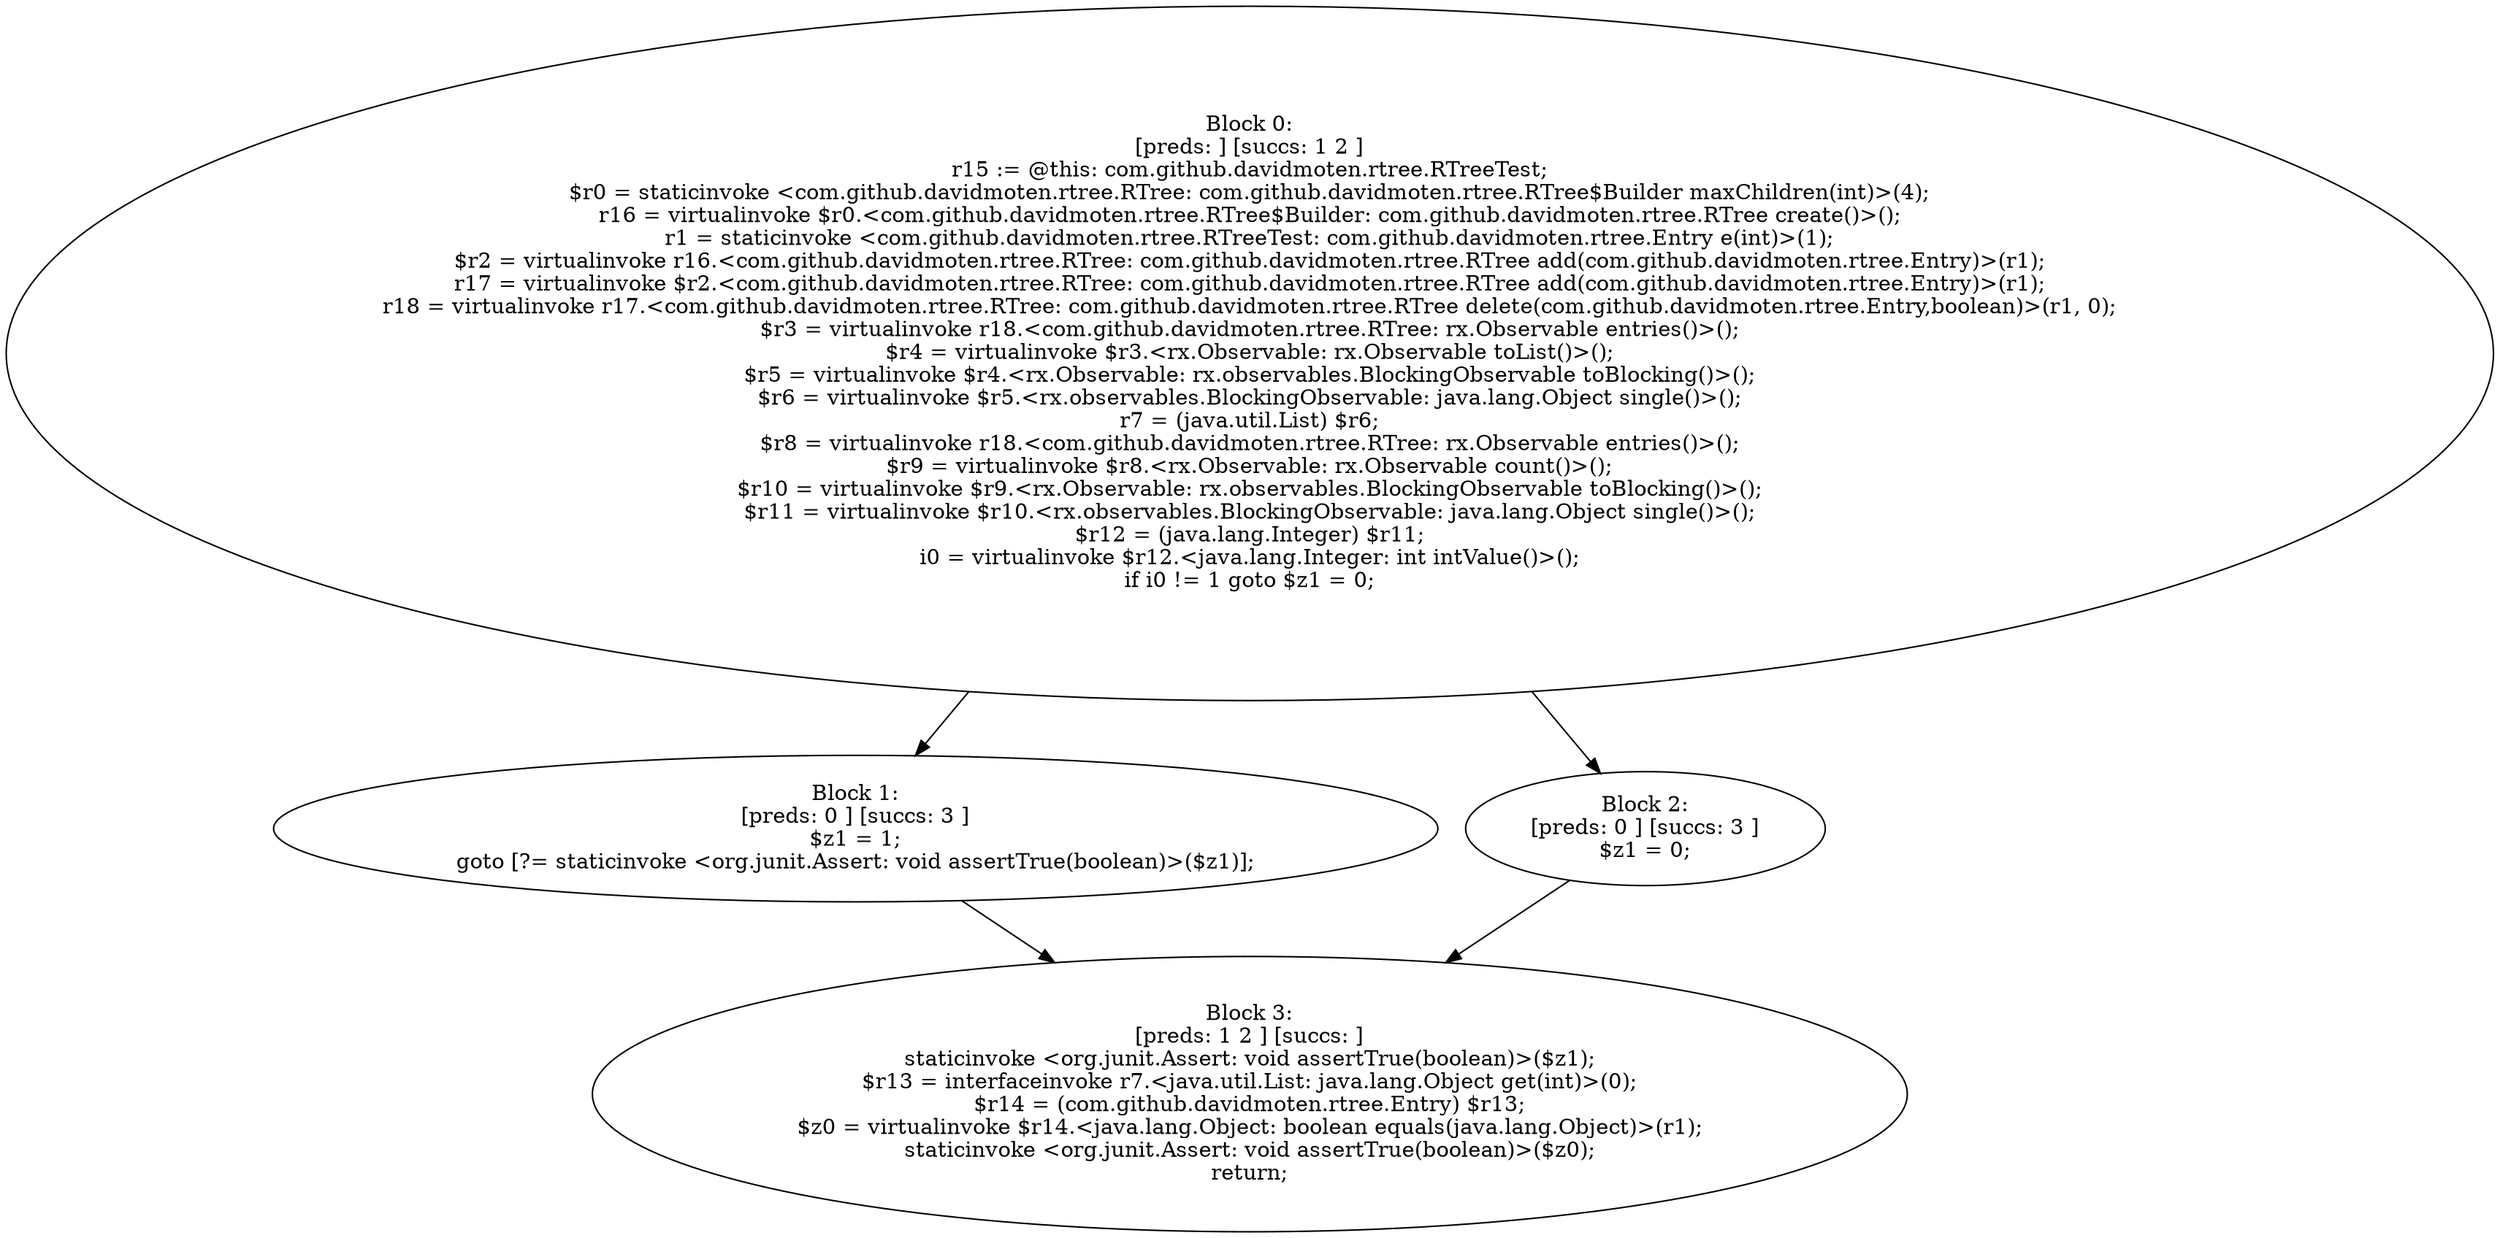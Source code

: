 digraph "unitGraph" {
    "Block 0:
[preds: ] [succs: 1 2 ]
r15 := @this: com.github.davidmoten.rtree.RTreeTest;
$r0 = staticinvoke <com.github.davidmoten.rtree.RTree: com.github.davidmoten.rtree.RTree$Builder maxChildren(int)>(4);
r16 = virtualinvoke $r0.<com.github.davidmoten.rtree.RTree$Builder: com.github.davidmoten.rtree.RTree create()>();
r1 = staticinvoke <com.github.davidmoten.rtree.RTreeTest: com.github.davidmoten.rtree.Entry e(int)>(1);
$r2 = virtualinvoke r16.<com.github.davidmoten.rtree.RTree: com.github.davidmoten.rtree.RTree add(com.github.davidmoten.rtree.Entry)>(r1);
r17 = virtualinvoke $r2.<com.github.davidmoten.rtree.RTree: com.github.davidmoten.rtree.RTree add(com.github.davidmoten.rtree.Entry)>(r1);
r18 = virtualinvoke r17.<com.github.davidmoten.rtree.RTree: com.github.davidmoten.rtree.RTree delete(com.github.davidmoten.rtree.Entry,boolean)>(r1, 0);
$r3 = virtualinvoke r18.<com.github.davidmoten.rtree.RTree: rx.Observable entries()>();
$r4 = virtualinvoke $r3.<rx.Observable: rx.Observable toList()>();
$r5 = virtualinvoke $r4.<rx.Observable: rx.observables.BlockingObservable toBlocking()>();
$r6 = virtualinvoke $r5.<rx.observables.BlockingObservable: java.lang.Object single()>();
r7 = (java.util.List) $r6;
$r8 = virtualinvoke r18.<com.github.davidmoten.rtree.RTree: rx.Observable entries()>();
$r9 = virtualinvoke $r8.<rx.Observable: rx.Observable count()>();
$r10 = virtualinvoke $r9.<rx.Observable: rx.observables.BlockingObservable toBlocking()>();
$r11 = virtualinvoke $r10.<rx.observables.BlockingObservable: java.lang.Object single()>();
$r12 = (java.lang.Integer) $r11;
i0 = virtualinvoke $r12.<java.lang.Integer: int intValue()>();
if i0 != 1 goto $z1 = 0;
"
    "Block 1:
[preds: 0 ] [succs: 3 ]
$z1 = 1;
goto [?= staticinvoke <org.junit.Assert: void assertTrue(boolean)>($z1)];
"
    "Block 2:
[preds: 0 ] [succs: 3 ]
$z1 = 0;
"
    "Block 3:
[preds: 1 2 ] [succs: ]
staticinvoke <org.junit.Assert: void assertTrue(boolean)>($z1);
$r13 = interfaceinvoke r7.<java.util.List: java.lang.Object get(int)>(0);
$r14 = (com.github.davidmoten.rtree.Entry) $r13;
$z0 = virtualinvoke $r14.<java.lang.Object: boolean equals(java.lang.Object)>(r1);
staticinvoke <org.junit.Assert: void assertTrue(boolean)>($z0);
return;
"
    "Block 0:
[preds: ] [succs: 1 2 ]
r15 := @this: com.github.davidmoten.rtree.RTreeTest;
$r0 = staticinvoke <com.github.davidmoten.rtree.RTree: com.github.davidmoten.rtree.RTree$Builder maxChildren(int)>(4);
r16 = virtualinvoke $r0.<com.github.davidmoten.rtree.RTree$Builder: com.github.davidmoten.rtree.RTree create()>();
r1 = staticinvoke <com.github.davidmoten.rtree.RTreeTest: com.github.davidmoten.rtree.Entry e(int)>(1);
$r2 = virtualinvoke r16.<com.github.davidmoten.rtree.RTree: com.github.davidmoten.rtree.RTree add(com.github.davidmoten.rtree.Entry)>(r1);
r17 = virtualinvoke $r2.<com.github.davidmoten.rtree.RTree: com.github.davidmoten.rtree.RTree add(com.github.davidmoten.rtree.Entry)>(r1);
r18 = virtualinvoke r17.<com.github.davidmoten.rtree.RTree: com.github.davidmoten.rtree.RTree delete(com.github.davidmoten.rtree.Entry,boolean)>(r1, 0);
$r3 = virtualinvoke r18.<com.github.davidmoten.rtree.RTree: rx.Observable entries()>();
$r4 = virtualinvoke $r3.<rx.Observable: rx.Observable toList()>();
$r5 = virtualinvoke $r4.<rx.Observable: rx.observables.BlockingObservable toBlocking()>();
$r6 = virtualinvoke $r5.<rx.observables.BlockingObservable: java.lang.Object single()>();
r7 = (java.util.List) $r6;
$r8 = virtualinvoke r18.<com.github.davidmoten.rtree.RTree: rx.Observable entries()>();
$r9 = virtualinvoke $r8.<rx.Observable: rx.Observable count()>();
$r10 = virtualinvoke $r9.<rx.Observable: rx.observables.BlockingObservable toBlocking()>();
$r11 = virtualinvoke $r10.<rx.observables.BlockingObservable: java.lang.Object single()>();
$r12 = (java.lang.Integer) $r11;
i0 = virtualinvoke $r12.<java.lang.Integer: int intValue()>();
if i0 != 1 goto $z1 = 0;
"->"Block 1:
[preds: 0 ] [succs: 3 ]
$z1 = 1;
goto [?= staticinvoke <org.junit.Assert: void assertTrue(boolean)>($z1)];
";
    "Block 0:
[preds: ] [succs: 1 2 ]
r15 := @this: com.github.davidmoten.rtree.RTreeTest;
$r0 = staticinvoke <com.github.davidmoten.rtree.RTree: com.github.davidmoten.rtree.RTree$Builder maxChildren(int)>(4);
r16 = virtualinvoke $r0.<com.github.davidmoten.rtree.RTree$Builder: com.github.davidmoten.rtree.RTree create()>();
r1 = staticinvoke <com.github.davidmoten.rtree.RTreeTest: com.github.davidmoten.rtree.Entry e(int)>(1);
$r2 = virtualinvoke r16.<com.github.davidmoten.rtree.RTree: com.github.davidmoten.rtree.RTree add(com.github.davidmoten.rtree.Entry)>(r1);
r17 = virtualinvoke $r2.<com.github.davidmoten.rtree.RTree: com.github.davidmoten.rtree.RTree add(com.github.davidmoten.rtree.Entry)>(r1);
r18 = virtualinvoke r17.<com.github.davidmoten.rtree.RTree: com.github.davidmoten.rtree.RTree delete(com.github.davidmoten.rtree.Entry,boolean)>(r1, 0);
$r3 = virtualinvoke r18.<com.github.davidmoten.rtree.RTree: rx.Observable entries()>();
$r4 = virtualinvoke $r3.<rx.Observable: rx.Observable toList()>();
$r5 = virtualinvoke $r4.<rx.Observable: rx.observables.BlockingObservable toBlocking()>();
$r6 = virtualinvoke $r5.<rx.observables.BlockingObservable: java.lang.Object single()>();
r7 = (java.util.List) $r6;
$r8 = virtualinvoke r18.<com.github.davidmoten.rtree.RTree: rx.Observable entries()>();
$r9 = virtualinvoke $r8.<rx.Observable: rx.Observable count()>();
$r10 = virtualinvoke $r9.<rx.Observable: rx.observables.BlockingObservable toBlocking()>();
$r11 = virtualinvoke $r10.<rx.observables.BlockingObservable: java.lang.Object single()>();
$r12 = (java.lang.Integer) $r11;
i0 = virtualinvoke $r12.<java.lang.Integer: int intValue()>();
if i0 != 1 goto $z1 = 0;
"->"Block 2:
[preds: 0 ] [succs: 3 ]
$z1 = 0;
";
    "Block 1:
[preds: 0 ] [succs: 3 ]
$z1 = 1;
goto [?= staticinvoke <org.junit.Assert: void assertTrue(boolean)>($z1)];
"->"Block 3:
[preds: 1 2 ] [succs: ]
staticinvoke <org.junit.Assert: void assertTrue(boolean)>($z1);
$r13 = interfaceinvoke r7.<java.util.List: java.lang.Object get(int)>(0);
$r14 = (com.github.davidmoten.rtree.Entry) $r13;
$z0 = virtualinvoke $r14.<java.lang.Object: boolean equals(java.lang.Object)>(r1);
staticinvoke <org.junit.Assert: void assertTrue(boolean)>($z0);
return;
";
    "Block 2:
[preds: 0 ] [succs: 3 ]
$z1 = 0;
"->"Block 3:
[preds: 1 2 ] [succs: ]
staticinvoke <org.junit.Assert: void assertTrue(boolean)>($z1);
$r13 = interfaceinvoke r7.<java.util.List: java.lang.Object get(int)>(0);
$r14 = (com.github.davidmoten.rtree.Entry) $r13;
$z0 = virtualinvoke $r14.<java.lang.Object: boolean equals(java.lang.Object)>(r1);
staticinvoke <org.junit.Assert: void assertTrue(boolean)>($z0);
return;
";
}
